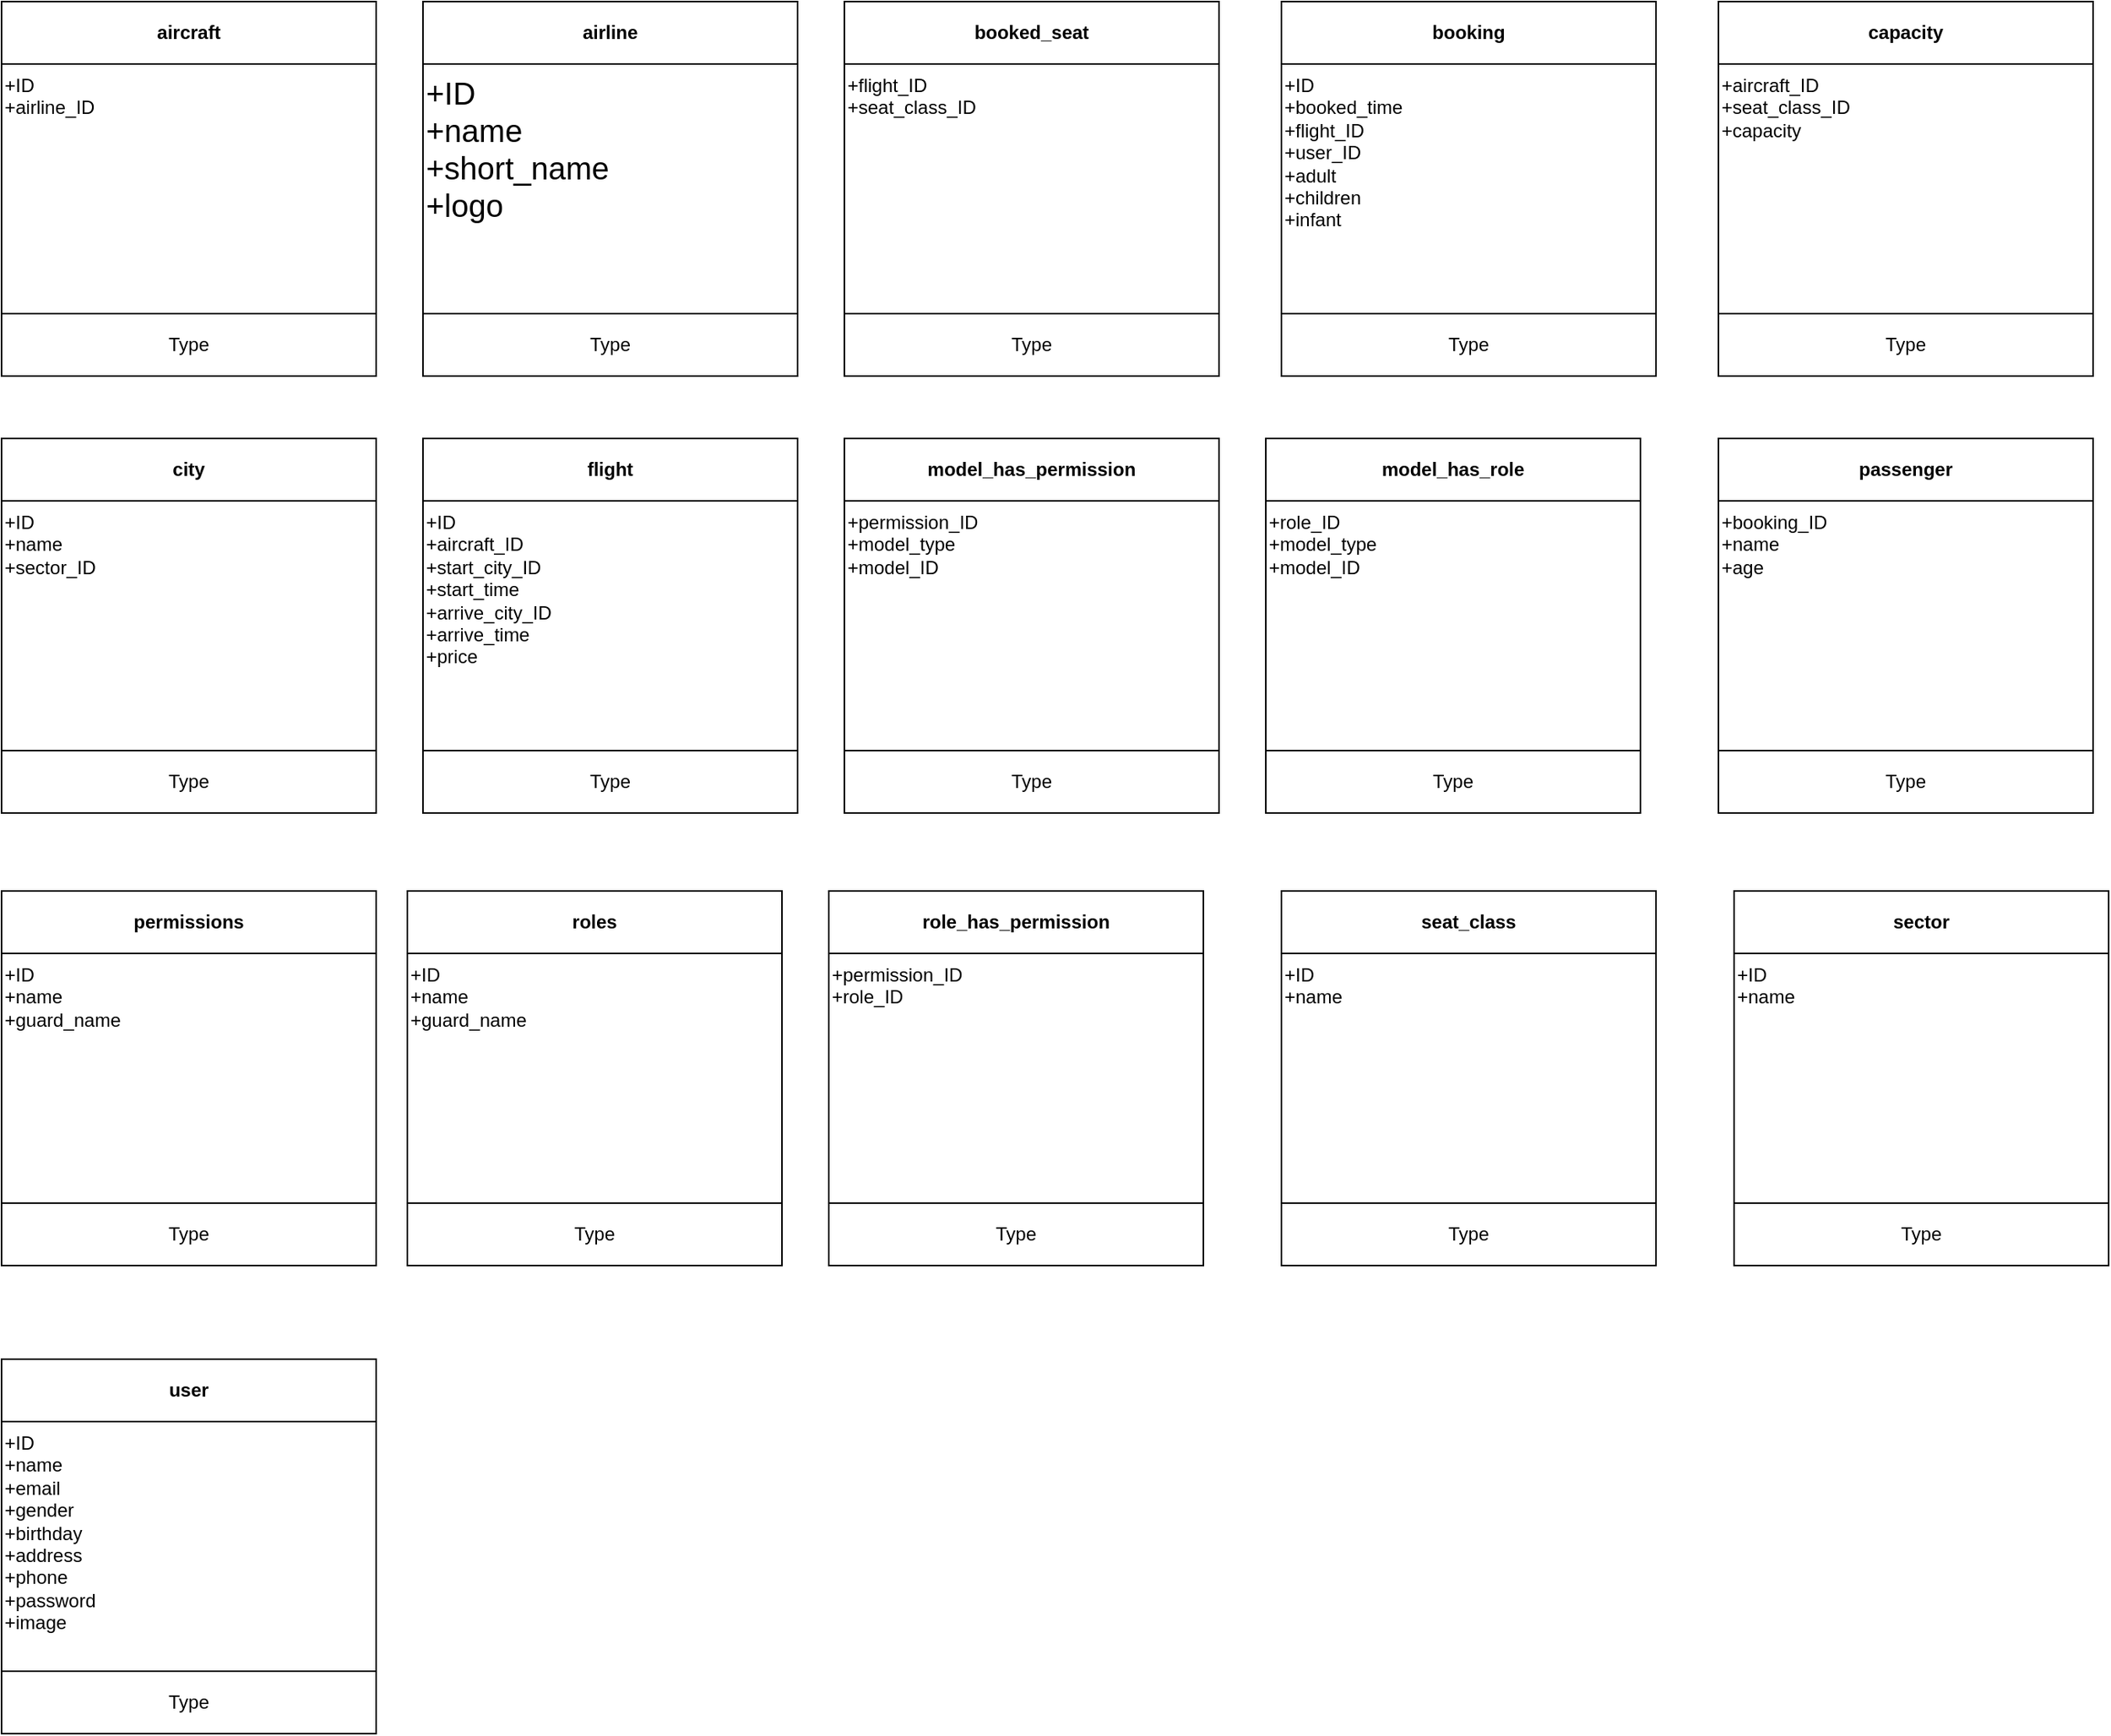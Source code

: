 <mxfile version="14.7.4" type="github">
  <diagram id="SoRXDnjwO3ZmQfN1C3io" name="Page-1">
    <mxGraphModel dx="1588" dy="946" grid="1" gridSize="10" guides="1" tooltips="1" connect="1" arrows="1" fold="1" page="1" pageScale="1" pageWidth="850" pageHeight="1100" math="0" shadow="0">
      <root>
        <mxCell id="0" />
        <mxCell id="1" parent="0" />
        <mxCell id="cjGhIyGhjkN-l4axuEIg-1" value="" style="whiteSpace=wrap;html=1;aspect=fixed;" vertex="1" parent="1">
          <mxGeometry x="120" y="80" width="240" height="240" as="geometry" />
        </mxCell>
        <mxCell id="cjGhIyGhjkN-l4axuEIg-2" value="aircraft" style="text;html=1;fillColor=none;align=center;verticalAlign=middle;whiteSpace=wrap;rounded=0;fontStyle=1;strokeColor=#000000;" vertex="1" parent="1">
          <mxGeometry x="120" y="80" width="240" height="40" as="geometry" />
        </mxCell>
        <mxCell id="cjGhIyGhjkN-l4axuEIg-3" value="&lt;div&gt;+ID&lt;/div&gt;&lt;div&gt;+airline_ID&lt;br&gt;&lt;/div&gt;" style="text;html=1;strokeColor=none;fillColor=none;align=left;verticalAlign=top;whiteSpace=wrap;rounded=0;" vertex="1" parent="1">
          <mxGeometry x="120" y="120" width="240" height="160" as="geometry" />
        </mxCell>
        <mxCell id="cjGhIyGhjkN-l4axuEIg-4" value="&lt;div&gt;Type&lt;/div&gt;" style="text;html=1;fillColor=none;align=center;verticalAlign=middle;whiteSpace=wrap;rounded=0;strokeColor=#000000;" vertex="1" parent="1">
          <mxGeometry x="120" y="280" width="240" height="40" as="geometry" />
        </mxCell>
        <mxCell id="cjGhIyGhjkN-l4axuEIg-7" value="" style="whiteSpace=wrap;html=1;aspect=fixed;" vertex="1" parent="1">
          <mxGeometry x="1220" y="80" width="240" height="240" as="geometry" />
        </mxCell>
        <mxCell id="cjGhIyGhjkN-l4axuEIg-8" value="capacity" style="text;html=1;fillColor=none;align=center;verticalAlign=middle;whiteSpace=wrap;rounded=0;fontStyle=1;strokeColor=#000000;" vertex="1" parent="1">
          <mxGeometry x="1220" y="80" width="240" height="40" as="geometry" />
        </mxCell>
        <mxCell id="cjGhIyGhjkN-l4axuEIg-9" value="&lt;div&gt;+aircraft_ID&lt;/div&gt;&lt;div&gt;+seat_class_ID&lt;/div&gt;&lt;div&gt;+capacity&lt;br&gt;&lt;/div&gt;" style="text;html=1;strokeColor=none;fillColor=none;align=left;verticalAlign=top;whiteSpace=wrap;rounded=0;" vertex="1" parent="1">
          <mxGeometry x="1220" y="120" width="240" height="160" as="geometry" />
        </mxCell>
        <mxCell id="cjGhIyGhjkN-l4axuEIg-10" value="&lt;div&gt;Type&lt;/div&gt;" style="text;html=1;fillColor=none;align=center;verticalAlign=middle;whiteSpace=wrap;rounded=0;strokeColor=#000000;" vertex="1" parent="1">
          <mxGeometry x="1220" y="280" width="240" height="40" as="geometry" />
        </mxCell>
        <mxCell id="cjGhIyGhjkN-l4axuEIg-77" value="" style="whiteSpace=wrap;html=1;aspect=fixed;" vertex="1" parent="1">
          <mxGeometry x="930" y="360" width="240" height="240" as="geometry" />
        </mxCell>
        <mxCell id="cjGhIyGhjkN-l4axuEIg-78" value="model_has_role" style="text;html=1;fillColor=none;align=center;verticalAlign=middle;whiteSpace=wrap;rounded=0;fontStyle=1;strokeColor=#000000;" vertex="1" parent="1">
          <mxGeometry x="930" y="360" width="240" height="40" as="geometry" />
        </mxCell>
        <mxCell id="cjGhIyGhjkN-l4axuEIg-79" value="&lt;div&gt;+role_ID&lt;/div&gt;&lt;div&gt;+model_type&lt;/div&gt;&lt;div&gt;+model_ID&lt;br&gt;&lt;/div&gt;" style="text;html=1;strokeColor=none;fillColor=none;align=left;verticalAlign=top;whiteSpace=wrap;rounded=0;" vertex="1" parent="1">
          <mxGeometry x="930" y="400" width="240" height="160" as="geometry" />
        </mxCell>
        <mxCell id="cjGhIyGhjkN-l4axuEIg-80" value="&lt;div&gt;Type&lt;/div&gt;" style="text;html=1;fillColor=none;align=center;verticalAlign=middle;whiteSpace=wrap;rounded=0;strokeColor=#000000;" vertex="1" parent="1">
          <mxGeometry x="930" y="560" width="240" height="40" as="geometry" />
        </mxCell>
        <mxCell id="cjGhIyGhjkN-l4axuEIg-81" value="" style="whiteSpace=wrap;html=1;aspect=fixed;" vertex="1" parent="1">
          <mxGeometry x="940" y="80" width="240" height="240" as="geometry" />
        </mxCell>
        <mxCell id="cjGhIyGhjkN-l4axuEIg-82" value="booking" style="text;html=1;fillColor=none;align=center;verticalAlign=middle;whiteSpace=wrap;rounded=0;fontStyle=1;strokeColor=#000000;" vertex="1" parent="1">
          <mxGeometry x="940" y="80" width="240" height="40" as="geometry" />
        </mxCell>
        <mxCell id="cjGhIyGhjkN-l4axuEIg-83" value="&lt;div&gt;+ID&lt;/div&gt;&lt;div&gt;+booked_time&lt;/div&gt;&lt;div&gt;+flight_ID&lt;/div&gt;&lt;div&gt;+user_ID&lt;/div&gt;&lt;div&gt;+adult&lt;/div&gt;&lt;div&gt;+children&lt;/div&gt;&lt;div&gt;+infant&lt;br&gt;&lt;/div&gt;" style="text;html=1;strokeColor=none;fillColor=none;align=left;verticalAlign=top;whiteSpace=wrap;rounded=0;" vertex="1" parent="1">
          <mxGeometry x="940" y="120" width="240" height="160" as="geometry" />
        </mxCell>
        <mxCell id="cjGhIyGhjkN-l4axuEIg-84" value="&lt;div&gt;Type&lt;/div&gt;" style="text;html=1;fillColor=none;align=center;verticalAlign=middle;whiteSpace=wrap;rounded=0;strokeColor=#000000;" vertex="1" parent="1">
          <mxGeometry x="940" y="280" width="240" height="40" as="geometry" />
        </mxCell>
        <mxCell id="cjGhIyGhjkN-l4axuEIg-85" value="" style="whiteSpace=wrap;html=1;aspect=fixed;" vertex="1" parent="1">
          <mxGeometry x="660" y="80" width="240" height="240" as="geometry" />
        </mxCell>
        <mxCell id="cjGhIyGhjkN-l4axuEIg-86" value="booked_seat" style="text;html=1;fillColor=none;align=center;verticalAlign=middle;whiteSpace=wrap;rounded=0;fontStyle=1;strokeColor=#000000;" vertex="1" parent="1">
          <mxGeometry x="660" y="80" width="240" height="40" as="geometry" />
        </mxCell>
        <mxCell id="cjGhIyGhjkN-l4axuEIg-87" value="&lt;div&gt;+flight_ID&lt;/div&gt;&lt;div&gt;+seat_class_ID&lt;br&gt;&lt;/div&gt;" style="text;html=1;strokeColor=none;fillColor=none;align=left;verticalAlign=top;whiteSpace=wrap;rounded=0;" vertex="1" parent="1">
          <mxGeometry x="660" y="120" width="240" height="160" as="geometry" />
        </mxCell>
        <mxCell id="cjGhIyGhjkN-l4axuEIg-88" value="&lt;div&gt;Type&lt;/div&gt;" style="text;html=1;fillColor=none;align=center;verticalAlign=middle;whiteSpace=wrap;rounded=0;strokeColor=#000000;" vertex="1" parent="1">
          <mxGeometry x="660" y="280" width="240" height="40" as="geometry" />
        </mxCell>
        <mxCell id="cjGhIyGhjkN-l4axuEIg-89" value="" style="whiteSpace=wrap;html=1;aspect=fixed;" vertex="1" parent="1">
          <mxGeometry x="390" y="80" width="240" height="240" as="geometry" />
        </mxCell>
        <mxCell id="cjGhIyGhjkN-l4axuEIg-90" value="airline" style="text;html=1;fillColor=none;align=center;verticalAlign=middle;whiteSpace=wrap;rounded=0;fontStyle=1;strokeColor=#000000;" vertex="1" parent="1">
          <mxGeometry x="390" y="80" width="240" height="40" as="geometry" />
        </mxCell>
        <mxCell id="cjGhIyGhjkN-l4axuEIg-91" value="&lt;div style=&quot;font-size: 20px;&quot;&gt;+ID&lt;/div&gt;&lt;div style=&quot;font-size: 20px;&quot;&gt;+name&lt;/div&gt;&lt;div style=&quot;font-size: 20px;&quot;&gt;+short_name&lt;/div&gt;&lt;div style=&quot;font-size: 20px;&quot;&gt;+logo&lt;br style=&quot;font-size: 20px;&quot;&gt;&lt;/div&gt;" style="text;html=1;strokeColor=none;fillColor=none;align=left;verticalAlign=top;whiteSpace=wrap;rounded=0;fontSize=20;" vertex="1" parent="1">
          <mxGeometry x="390" y="120" width="240" height="160" as="geometry" />
        </mxCell>
        <mxCell id="cjGhIyGhjkN-l4axuEIg-92" value="&lt;div&gt;Type&lt;/div&gt;" style="text;html=1;fillColor=none;align=center;verticalAlign=middle;whiteSpace=wrap;rounded=0;strokeColor=#000000;" vertex="1" parent="1">
          <mxGeometry x="390" y="280" width="240" height="40" as="geometry" />
        </mxCell>
        <mxCell id="cjGhIyGhjkN-l4axuEIg-93" value="" style="whiteSpace=wrap;html=1;aspect=fixed;" vertex="1" parent="1">
          <mxGeometry x="120" y="360" width="240" height="240" as="geometry" />
        </mxCell>
        <mxCell id="cjGhIyGhjkN-l4axuEIg-94" value="city" style="text;html=1;fillColor=none;align=center;verticalAlign=middle;whiteSpace=wrap;rounded=0;fontStyle=1;strokeColor=#000000;" vertex="1" parent="1">
          <mxGeometry x="120" y="360" width="240" height="40" as="geometry" />
        </mxCell>
        <mxCell id="cjGhIyGhjkN-l4axuEIg-95" value="&lt;div&gt;+ID&lt;/div&gt;&lt;div&gt;+name&lt;/div&gt;&lt;div&gt;+sector_ID&lt;br&gt;&lt;/div&gt;" style="text;html=1;strokeColor=none;fillColor=none;align=left;verticalAlign=top;whiteSpace=wrap;rounded=0;" vertex="1" parent="1">
          <mxGeometry x="120" y="400" width="240" height="160" as="geometry" />
        </mxCell>
        <mxCell id="cjGhIyGhjkN-l4axuEIg-96" value="&lt;div&gt;Type&lt;/div&gt;" style="text;html=1;fillColor=none;align=center;verticalAlign=middle;whiteSpace=wrap;rounded=0;strokeColor=#000000;" vertex="1" parent="1">
          <mxGeometry x="120" y="560" width="240" height="40" as="geometry" />
        </mxCell>
        <mxCell id="cjGhIyGhjkN-l4axuEIg-97" value="" style="whiteSpace=wrap;html=1;aspect=fixed;" vertex="1" parent="1">
          <mxGeometry x="390" y="360" width="240" height="240" as="geometry" />
        </mxCell>
        <mxCell id="cjGhIyGhjkN-l4axuEIg-98" value="flight" style="text;html=1;fillColor=none;align=center;verticalAlign=middle;whiteSpace=wrap;rounded=0;fontStyle=1;strokeColor=#000000;" vertex="1" parent="1">
          <mxGeometry x="390" y="360" width="240" height="40" as="geometry" />
        </mxCell>
        <mxCell id="cjGhIyGhjkN-l4axuEIg-99" value="&lt;div&gt;+ID&lt;/div&gt;&lt;div&gt;+aircraft_ID&lt;/div&gt;&lt;div&gt;+start_city_ID&lt;/div&gt;&lt;div&gt;+start_time&lt;/div&gt;&lt;div&gt;+arrive_city_ID&lt;/div&gt;&lt;div&gt;+arrive_time&lt;/div&gt;&lt;div&gt;+price&lt;br&gt;&lt;/div&gt;" style="text;html=1;strokeColor=none;fillColor=none;align=left;verticalAlign=top;whiteSpace=wrap;rounded=0;" vertex="1" parent="1">
          <mxGeometry x="390" y="400" width="240" height="160" as="geometry" />
        </mxCell>
        <mxCell id="cjGhIyGhjkN-l4axuEIg-100" value="&lt;div&gt;Type&lt;/div&gt;" style="text;html=1;fillColor=none;align=center;verticalAlign=middle;whiteSpace=wrap;rounded=0;strokeColor=#000000;" vertex="1" parent="1">
          <mxGeometry x="390" y="560" width="240" height="40" as="geometry" />
        </mxCell>
        <mxCell id="cjGhIyGhjkN-l4axuEIg-101" value="" style="whiteSpace=wrap;html=1;aspect=fixed;" vertex="1" parent="1">
          <mxGeometry x="660" y="360" width="240" height="240" as="geometry" />
        </mxCell>
        <mxCell id="cjGhIyGhjkN-l4axuEIg-102" value="model_has_permission" style="text;html=1;fillColor=none;align=center;verticalAlign=middle;whiteSpace=wrap;rounded=0;fontStyle=1;strokeColor=#000000;" vertex="1" parent="1">
          <mxGeometry x="660" y="360" width="240" height="40" as="geometry" />
        </mxCell>
        <mxCell id="cjGhIyGhjkN-l4axuEIg-103" value="&lt;div&gt;+permission_ID&lt;/div&gt;&lt;div&gt;+model_type&lt;/div&gt;&lt;div&gt;+model_ID&lt;br&gt;&lt;/div&gt;" style="text;html=1;strokeColor=none;fillColor=none;align=left;verticalAlign=top;whiteSpace=wrap;rounded=0;" vertex="1" parent="1">
          <mxGeometry x="660" y="400" width="240" height="160" as="geometry" />
        </mxCell>
        <mxCell id="cjGhIyGhjkN-l4axuEIg-104" value="&lt;div&gt;Type&lt;/div&gt;" style="text;html=1;fillColor=none;align=center;verticalAlign=middle;whiteSpace=wrap;rounded=0;strokeColor=#000000;" vertex="1" parent="1">
          <mxGeometry x="660" y="560" width="240" height="40" as="geometry" />
        </mxCell>
        <mxCell id="cjGhIyGhjkN-l4axuEIg-105" value="" style="whiteSpace=wrap;html=1;aspect=fixed;" vertex="1" parent="1">
          <mxGeometry x="1220" y="360" width="240" height="240" as="geometry" />
        </mxCell>
        <mxCell id="cjGhIyGhjkN-l4axuEIg-106" value="passenger" style="text;html=1;fillColor=none;align=center;verticalAlign=middle;whiteSpace=wrap;rounded=0;fontStyle=1;strokeColor=#000000;" vertex="1" parent="1">
          <mxGeometry x="1220" y="360" width="240" height="40" as="geometry" />
        </mxCell>
        <mxCell id="cjGhIyGhjkN-l4axuEIg-107" value="&lt;div&gt;+booking_ID&lt;/div&gt;&lt;div&gt;+name&lt;/div&gt;&lt;div&gt;+age&lt;/div&gt;" style="text;html=1;strokeColor=none;fillColor=none;align=left;verticalAlign=top;whiteSpace=wrap;rounded=0;" vertex="1" parent="1">
          <mxGeometry x="1220" y="400" width="240" height="160" as="geometry" />
        </mxCell>
        <mxCell id="cjGhIyGhjkN-l4axuEIg-108" value="&lt;div&gt;Type&lt;/div&gt;" style="text;html=1;fillColor=none;align=center;verticalAlign=middle;whiteSpace=wrap;rounded=0;strokeColor=#000000;" vertex="1" parent="1">
          <mxGeometry x="1220" y="560" width="240" height="40" as="geometry" />
        </mxCell>
        <mxCell id="cjGhIyGhjkN-l4axuEIg-109" value="" style="whiteSpace=wrap;html=1;aspect=fixed;" vertex="1" parent="1">
          <mxGeometry x="120" y="650" width="240" height="240" as="geometry" />
        </mxCell>
        <mxCell id="cjGhIyGhjkN-l4axuEIg-110" value="permissions" style="text;html=1;fillColor=none;align=center;verticalAlign=middle;whiteSpace=wrap;rounded=0;fontStyle=1;strokeColor=#000000;" vertex="1" parent="1">
          <mxGeometry x="120" y="650" width="240" height="40" as="geometry" />
        </mxCell>
        <mxCell id="cjGhIyGhjkN-l4axuEIg-111" value="&lt;div&gt;+ID&lt;/div&gt;&lt;div&gt;+name&lt;/div&gt;&lt;div&gt;+guard_name&lt;/div&gt;" style="text;html=1;strokeColor=none;fillColor=none;align=left;verticalAlign=top;whiteSpace=wrap;rounded=0;" vertex="1" parent="1">
          <mxGeometry x="120" y="690" width="240" height="160" as="geometry" />
        </mxCell>
        <mxCell id="cjGhIyGhjkN-l4axuEIg-112" value="&lt;div&gt;Type&lt;/div&gt;" style="text;html=1;fillColor=none;align=center;verticalAlign=middle;whiteSpace=wrap;rounded=0;strokeColor=#000000;" vertex="1" parent="1">
          <mxGeometry x="120" y="850" width="240" height="40" as="geometry" />
        </mxCell>
        <mxCell id="cjGhIyGhjkN-l4axuEIg-113" value="" style="whiteSpace=wrap;html=1;aspect=fixed;" vertex="1" parent="1">
          <mxGeometry x="380" y="650" width="240" height="240" as="geometry" />
        </mxCell>
        <mxCell id="cjGhIyGhjkN-l4axuEIg-114" value="roles" style="text;html=1;fillColor=none;align=center;verticalAlign=middle;whiteSpace=wrap;rounded=0;fontStyle=1;strokeColor=#000000;" vertex="1" parent="1">
          <mxGeometry x="380" y="650" width="240" height="40" as="geometry" />
        </mxCell>
        <mxCell id="cjGhIyGhjkN-l4axuEIg-115" value="&lt;div&gt;+ID&lt;/div&gt;&lt;div&gt;+name&lt;/div&gt;&lt;div&gt;+guard_name&lt;br&gt;&lt;/div&gt;" style="text;html=1;strokeColor=none;fillColor=none;align=left;verticalAlign=top;whiteSpace=wrap;rounded=0;" vertex="1" parent="1">
          <mxGeometry x="380" y="690" width="240" height="160" as="geometry" />
        </mxCell>
        <mxCell id="cjGhIyGhjkN-l4axuEIg-116" value="&lt;div&gt;Type&lt;/div&gt;" style="text;html=1;fillColor=none;align=center;verticalAlign=middle;whiteSpace=wrap;rounded=0;strokeColor=#000000;" vertex="1" parent="1">
          <mxGeometry x="380" y="850" width="240" height="40" as="geometry" />
        </mxCell>
        <mxCell id="cjGhIyGhjkN-l4axuEIg-117" value="" style="whiteSpace=wrap;html=1;aspect=fixed;" vertex="1" parent="1">
          <mxGeometry x="650" y="650" width="240" height="240" as="geometry" />
        </mxCell>
        <mxCell id="cjGhIyGhjkN-l4axuEIg-118" value="role_has_permission" style="text;html=1;fillColor=none;align=center;verticalAlign=middle;whiteSpace=wrap;rounded=0;fontStyle=1;strokeColor=#000000;" vertex="1" parent="1">
          <mxGeometry x="650" y="650" width="240" height="40" as="geometry" />
        </mxCell>
        <mxCell id="cjGhIyGhjkN-l4axuEIg-119" value="&lt;div&gt;+permission_ID&lt;/div&gt;&lt;div&gt;+role_ID&lt;br&gt;&lt;/div&gt;" style="text;html=1;strokeColor=none;fillColor=none;align=left;verticalAlign=top;whiteSpace=wrap;rounded=0;" vertex="1" parent="1">
          <mxGeometry x="650" y="690" width="240" height="160" as="geometry" />
        </mxCell>
        <mxCell id="cjGhIyGhjkN-l4axuEIg-120" value="&lt;div&gt;Type&lt;/div&gt;" style="text;html=1;fillColor=none;align=center;verticalAlign=middle;whiteSpace=wrap;rounded=0;strokeColor=#000000;" vertex="1" parent="1">
          <mxGeometry x="650" y="850" width="240" height="40" as="geometry" />
        </mxCell>
        <mxCell id="cjGhIyGhjkN-l4axuEIg-121" value="" style="whiteSpace=wrap;html=1;aspect=fixed;" vertex="1" parent="1">
          <mxGeometry x="940" y="650" width="240" height="240" as="geometry" />
        </mxCell>
        <mxCell id="cjGhIyGhjkN-l4axuEIg-122" value="seat_class" style="text;html=1;fillColor=none;align=center;verticalAlign=middle;whiteSpace=wrap;rounded=0;fontStyle=1;strokeColor=#000000;" vertex="1" parent="1">
          <mxGeometry x="940" y="650" width="240" height="40" as="geometry" />
        </mxCell>
        <mxCell id="cjGhIyGhjkN-l4axuEIg-123" value="&lt;div&gt;+ID&lt;/div&gt;&lt;div&gt;+name&lt;br&gt;&lt;/div&gt;" style="text;html=1;strokeColor=none;fillColor=none;align=left;verticalAlign=top;whiteSpace=wrap;rounded=0;" vertex="1" parent="1">
          <mxGeometry x="940" y="690" width="240" height="160" as="geometry" />
        </mxCell>
        <mxCell id="cjGhIyGhjkN-l4axuEIg-124" value="&lt;div&gt;Type&lt;/div&gt;" style="text;html=1;fillColor=none;align=center;verticalAlign=middle;whiteSpace=wrap;rounded=0;strokeColor=#000000;" vertex="1" parent="1">
          <mxGeometry x="940" y="850" width="240" height="40" as="geometry" />
        </mxCell>
        <mxCell id="cjGhIyGhjkN-l4axuEIg-125" value="" style="whiteSpace=wrap;html=1;aspect=fixed;" vertex="1" parent="1">
          <mxGeometry x="1230" y="650" width="240" height="240" as="geometry" />
        </mxCell>
        <mxCell id="cjGhIyGhjkN-l4axuEIg-126" value="sector" style="text;html=1;fillColor=none;align=center;verticalAlign=middle;whiteSpace=wrap;rounded=0;fontStyle=1;strokeColor=#000000;" vertex="1" parent="1">
          <mxGeometry x="1230" y="650" width="240" height="40" as="geometry" />
        </mxCell>
        <mxCell id="cjGhIyGhjkN-l4axuEIg-127" value="&lt;div&gt;+ID&lt;/div&gt;&lt;div&gt;+name&lt;br&gt;&lt;/div&gt;" style="text;html=1;strokeColor=none;fillColor=none;align=left;verticalAlign=top;whiteSpace=wrap;rounded=0;" vertex="1" parent="1">
          <mxGeometry x="1230" y="690" width="240" height="160" as="geometry" />
        </mxCell>
        <mxCell id="cjGhIyGhjkN-l4axuEIg-128" value="&lt;div&gt;Type&lt;/div&gt;" style="text;html=1;fillColor=none;align=center;verticalAlign=middle;whiteSpace=wrap;rounded=0;strokeColor=#000000;" vertex="1" parent="1">
          <mxGeometry x="1230" y="850" width="240" height="40" as="geometry" />
        </mxCell>
        <mxCell id="cjGhIyGhjkN-l4axuEIg-129" value="" style="whiteSpace=wrap;html=1;aspect=fixed;" vertex="1" parent="1">
          <mxGeometry x="120" y="950" width="240" height="240" as="geometry" />
        </mxCell>
        <mxCell id="cjGhIyGhjkN-l4axuEIg-130" value="user" style="text;html=1;fillColor=none;align=center;verticalAlign=middle;whiteSpace=wrap;rounded=0;fontStyle=1;strokeColor=#000000;" vertex="1" parent="1">
          <mxGeometry x="120" y="950" width="240" height="40" as="geometry" />
        </mxCell>
        <mxCell id="cjGhIyGhjkN-l4axuEIg-131" value="&lt;div&gt;+ID&lt;/div&gt;&lt;div&gt;+name&lt;/div&gt;&lt;div&gt;+email&lt;/div&gt;&lt;div&gt;+gender&lt;/div&gt;&lt;div&gt;+birthday&lt;/div&gt;&lt;div&gt;+address&lt;/div&gt;&lt;div&gt;+phone&lt;/div&gt;&lt;div&gt;+password&lt;/div&gt;&lt;div&gt;+image&lt;br&gt;&lt;/div&gt;" style="text;html=1;strokeColor=none;fillColor=none;align=left;verticalAlign=top;whiteSpace=wrap;rounded=0;" vertex="1" parent="1">
          <mxGeometry x="120" y="990" width="240" height="160" as="geometry" />
        </mxCell>
        <mxCell id="cjGhIyGhjkN-l4axuEIg-132" value="&lt;div&gt;Type&lt;/div&gt;" style="text;html=1;fillColor=none;align=center;verticalAlign=middle;whiteSpace=wrap;rounded=0;strokeColor=#000000;" vertex="1" parent="1">
          <mxGeometry x="120" y="1150" width="240" height="40" as="geometry" />
        </mxCell>
      </root>
    </mxGraphModel>
  </diagram>
</mxfile>
